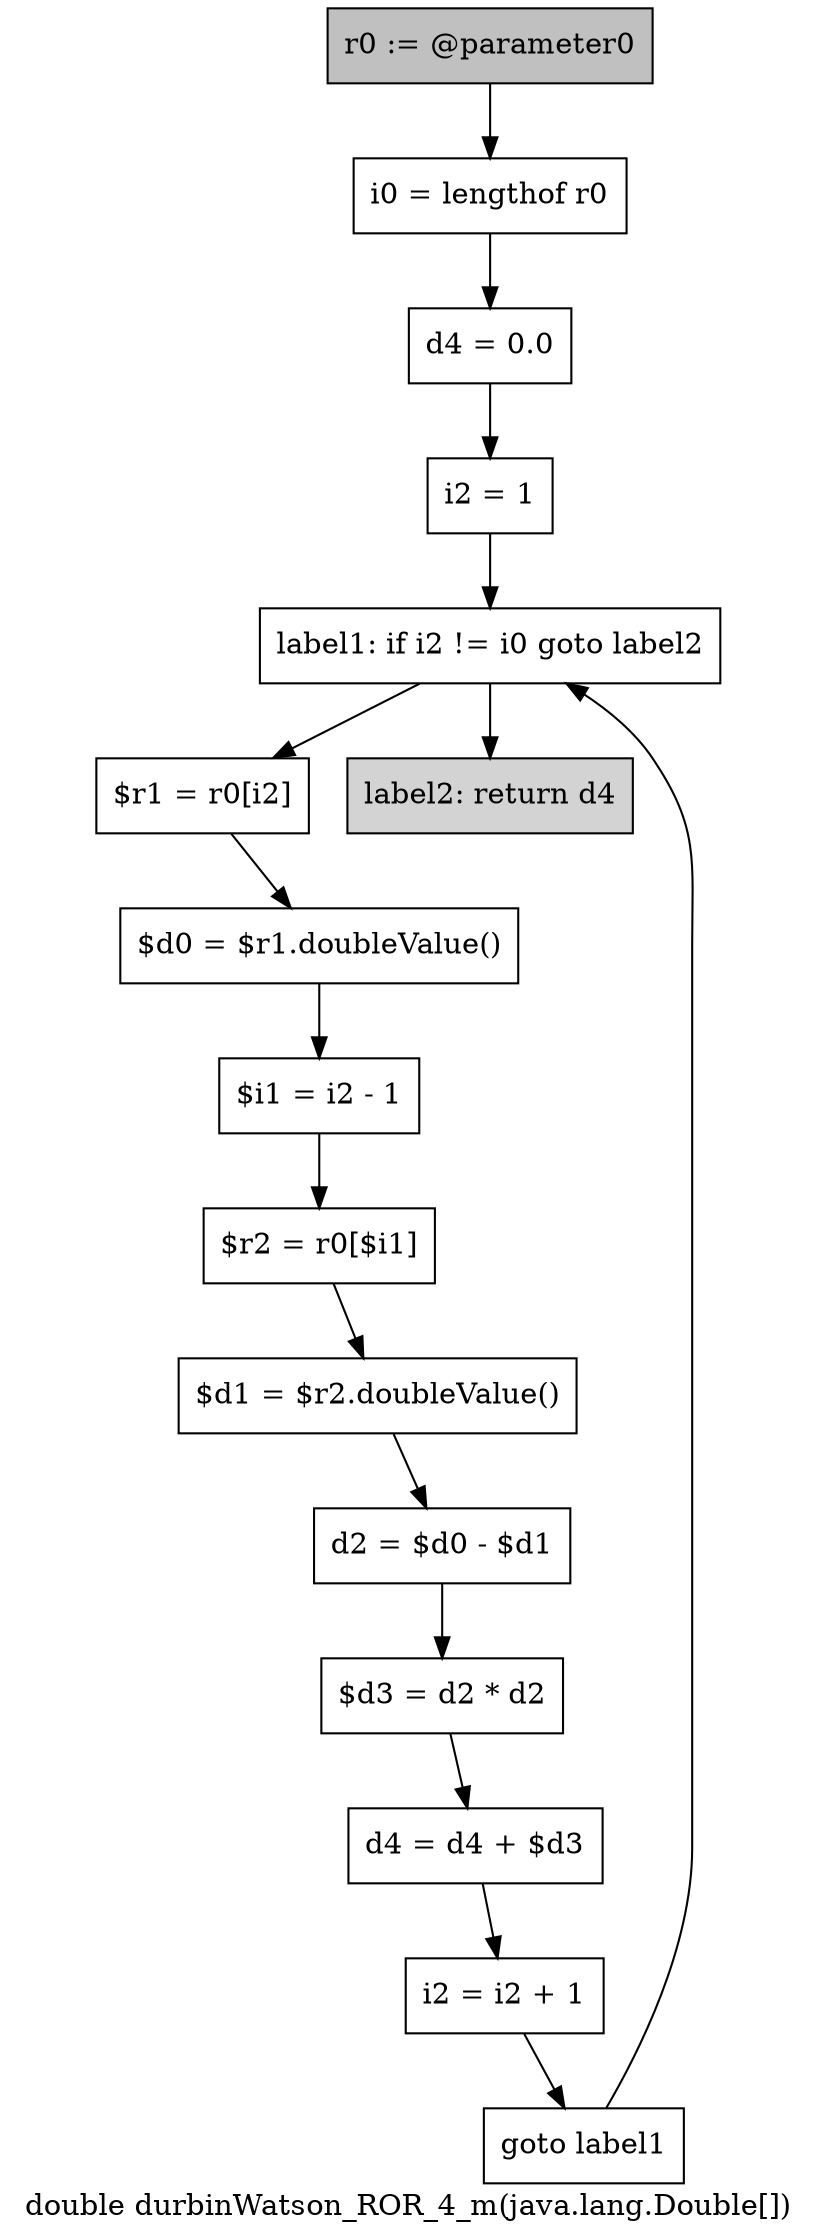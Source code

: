 digraph "double durbinWatson_ROR_4_m(java.lang.Double[])" {
    label="double durbinWatson_ROR_4_m(java.lang.Double[])";
    node [shape=box];
    "0" [style=filled,fillcolor=gray,label="r0 := @parameter0",];
    "1" [label="i0 = lengthof r0",];
    "0"->"1";
    "2" [label="d4 = 0.0",];
    "1"->"2";
    "3" [label="i2 = 1",];
    "2"->"3";
    "4" [label="label1: if i2 != i0 goto label2",];
    "3"->"4";
    "5" [label="$r1 = r0[i2]",];
    "4"->"5";
    "15" [style=filled,fillcolor=lightgray,label="label2: return d4",];
    "4"->"15";
    "6" [label="$d0 = $r1.doubleValue()",];
    "5"->"6";
    "7" [label="$i1 = i2 - 1",];
    "6"->"7";
    "8" [label="$r2 = r0[$i1]",];
    "7"->"8";
    "9" [label="$d1 = $r2.doubleValue()",];
    "8"->"9";
    "10" [label="d2 = $d0 - $d1",];
    "9"->"10";
    "11" [label="$d3 = d2 * d2",];
    "10"->"11";
    "12" [label="d4 = d4 + $d3",];
    "11"->"12";
    "13" [label="i2 = i2 + 1",];
    "12"->"13";
    "14" [label="goto label1",];
    "13"->"14";
    "14"->"4";
}
